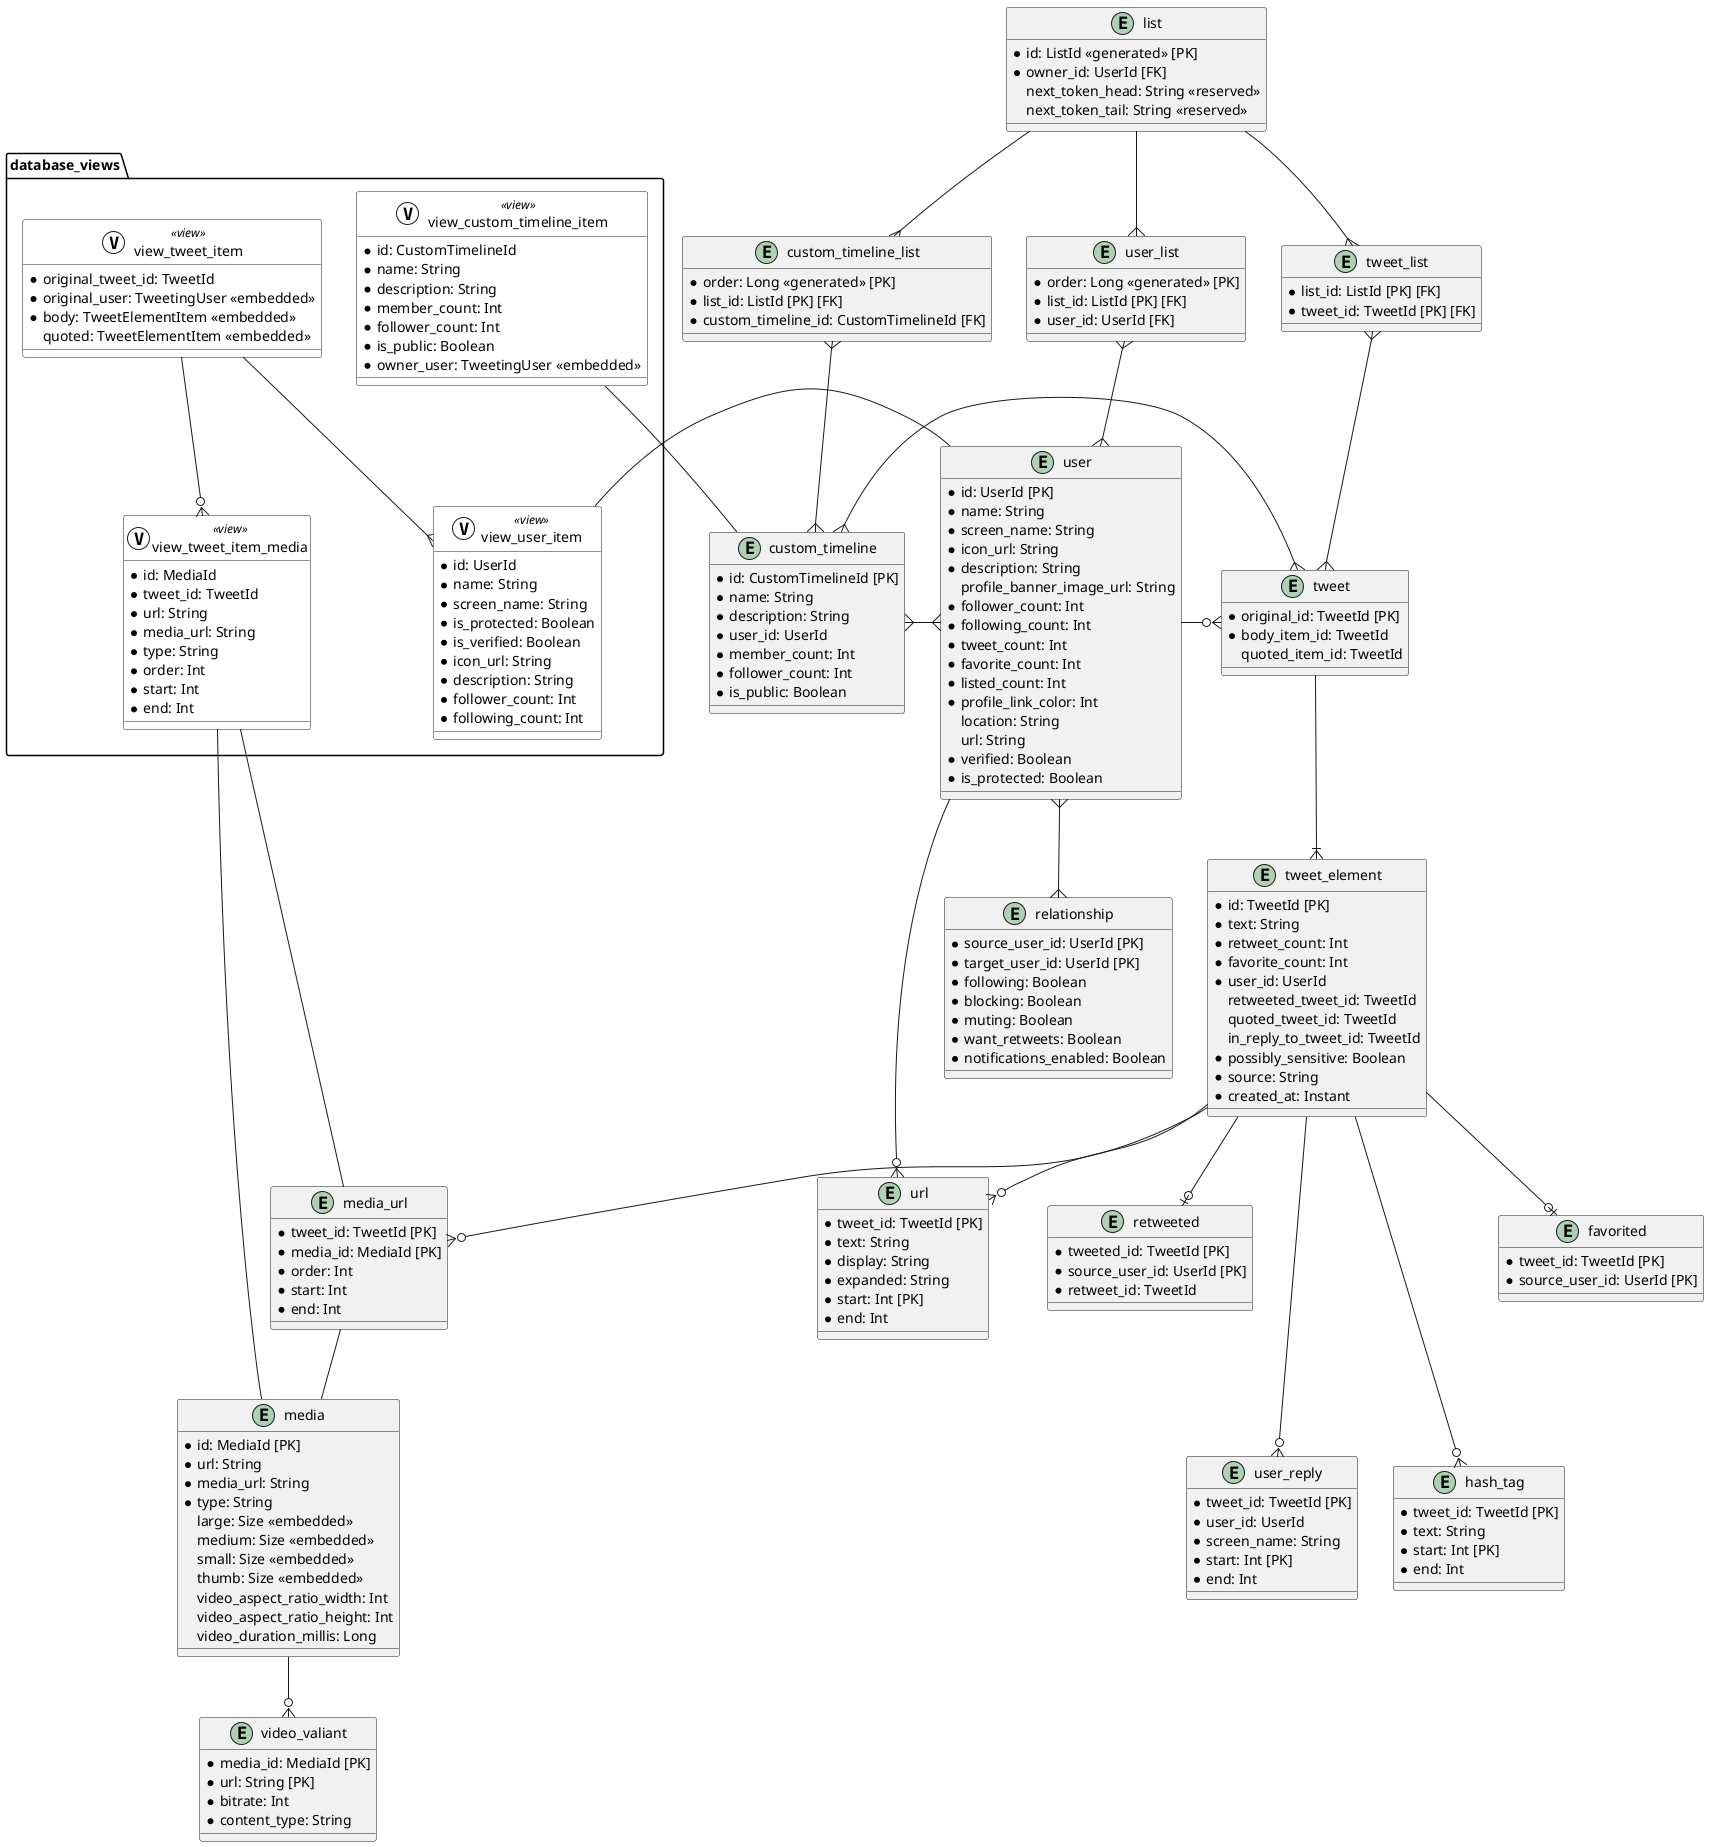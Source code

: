 @startuml

skinparam class {
  BackgroundColor<<view>> white
}

entity media {
  * id: MediaId [PK]
  * url: String
  * media_url: String
  * type: String
  large: Size <<embedded>>
  medium: Size <<embedded>>
  small: Size <<embedded>>
  thumb: Size <<embedded>>
  video_aspect_ratio_width: Int
  video_aspect_ratio_height: Int
  video_duration_millis: Long
}

entity video_valiant {
  * media_id: MediaId [PK]
  * url: String [PK]
  * bitrate: Int
  * content_type: String
}

entity media_url {
  * tweet_id: TweetId [PK]
  * media_id: MediaId [PK]
  * order: Int
  * start: Int
  * end: Int
}

entity custom_timeline {
  * id: CustomTimelineId [PK]
  * name: String
  * description: String
  * user_id: UserId
  * member_count: Int
  * follower_count: Int
  * is_public: Boolean
}

entity custom_timeline_list {
  * order: Long <<generated>> [PK]
  * list_id: ListId [PK] [FK]
  * custom_timeline_id: CustomTimelineId [FK]
}

entity relationship {
  * source_user_id: UserId [PK]
  * target_user_id: UserId [PK]
  * following: Boolean
  * blocking: Boolean
  * muting: Boolean
  * want_retweets: Boolean
  * notifications_enabled: Boolean
}

entity tweet_element {
  * id: TweetId [PK]
  * text: String
  * retweet_count: Int
  * favorite_count: Int
  * user_id: UserId
  retweeted_tweet_id: TweetId
  quoted_tweet_id: TweetId
  in_reply_to_tweet_id: TweetId
  * possibly_sensitive: Boolean
  * source: String
  * created_at: Instant
}

entity user_reply {
  * tweet_id: TweetId [PK]
  * user_id: UserId
  * screen_name: String
  * start: Int [PK]
  * end: Int
}

entity hash_tag {
  * tweet_id: TweetId [PK]
  * text: String
  * start: Int [PK]
  * end: Int
}

entity tweet {
  * original_id: TweetId [PK]
  * body_item_id: TweetId
  quoted_item_id: TweetId
}

entity tweet_list {
  * list_id: ListId [PK] [FK]
  * tweet_id: TweetId [PK] [FK]
}

entity url {
  * tweet_id: TweetId [PK]
  * text: String
  * display: String
  * expanded: String
  * start: Int [PK]
  * end: Int
}

entity user {
  * id: UserId [PK]
  * name: String
  * screen_name: String
  * icon_url: String
  * description: String
  profile_banner_image_url: String
  * follower_count: Int
  * following_count: Int
  * tweet_count: Int
  * favorite_count: Int
  * listed_count: Int
  * profile_link_color: Int
  location: String
  url: String
  * verified: Boolean
  * is_protected: Boolean
}

entity user_list {
  * order: Long <<generated>> [PK]
  * list_id: ListId [PK] [FK]
  * user_id: UserId [FK]
}

entity favorited {
  * tweet_id: TweetId [PK]
  * source_user_id: UserId [PK]
}

entity retweeted {
  * tweeted_id: TweetId [PK]
  * source_user_id: UserId [PK]
  * retweet_id: TweetId
}

entity list {
  * id: ListId <<generated>> [PK]
  * owner_id: UserId [FK]
  next_token_head: String <<reserved>>
  next_token_tail: String <<reserved>>
}

list --{ tweet_list
list --{ user_list
list --{ custom_timeline_list

tweet_list }--{ tweet
tweet --|{ tweet_element
tweet_element --o{ media_url
tweet_element --o{ url
tweet_element ---o{ user_reply
tweet_element ---o{ hash_tag
tweet_element --o| favorited
tweet_element --o| retweeted

media_url -- media
media --o{ video_valiant

user_list }--{ user
user }--{ relationship
user --o{ url
user -o{ tweet

custom_timeline_list }--{ custom_timeline
custom_timeline }-{ user
custom_timeline }-{ tweet

package database_views {
  entity view_tweet_item << (V, #ffffff) view >> {
    * original_tweet_id: TweetId
    * original_user: TweetingUser <<embedded>>
    * body: TweetElementItem <<embedded>>
    quoted: TweetElementItem <<embedded>>
  }

  entity view_tweet_item_media << (V, #ffffff) view >> {
    * id: MediaId
    * tweet_id: TweetId
    * url: String
    * media_url: String
    * type: String
    * order: Int
    * start: Int
    * end: Int
  }

  entity view_custom_timeline_item << (V, #ffffff) view >> {
    * id: CustomTimelineId
    * name: String
    * description: String
    * member_count: Int
    * follower_count: Int
    * is_public: Boolean
    * owner_user: TweetingUser <<embedded>>
  }

  entity view_user_item << (V, #ffffff) view >> {
    * id: UserId
    * name: String
    * screen_name: String
    * is_protected: Boolean
    * is_verified: Boolean
    * icon_url: String
    * description: String
    * follower_count: Int
    * following_count: Int
  }

  view_tweet_item --{ view_user_item
  view_tweet_item --o{ view_tweet_item_media

  view_tweet_item_media - media_url
  view_tweet_item_media - media

  view_custom_timeline_item - custom_timeline

  view_user_item - user
}

@enduml

